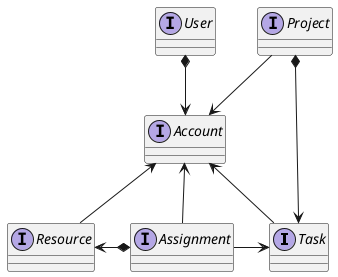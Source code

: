 
@startuml
'https://plantuml.com/sequence-diagram

interface Task
interface Resource
interface Assignment
interface Account
interface User
interface Project

User *--> Account

Assignment -up-> Account
Task -up-> Account
Resource -up-> Account
Project -> Account


Assignment -right-> Task
Assignment *-left-> Resource

Project *---> Task

@enduml